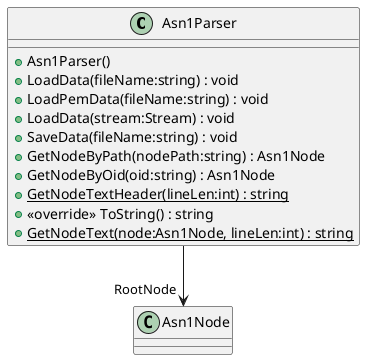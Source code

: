 @startuml
class Asn1Parser {
    + Asn1Parser()
    + LoadData(fileName:string) : void
    + LoadPemData(fileName:string) : void
    + LoadData(stream:Stream) : void
    + SaveData(fileName:string) : void
    + GetNodeByPath(nodePath:string) : Asn1Node
    + GetNodeByOid(oid:string) : Asn1Node
    {static} + GetNodeTextHeader(lineLen:int) : string
    + <<override>> ToString() : string
    + {static} GetNodeText(node:Asn1Node, lineLen:int) : string
}
Asn1Parser --> "RootNode" Asn1Node
@enduml
